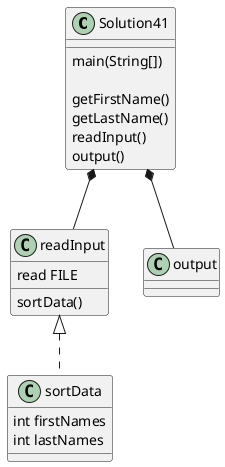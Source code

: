 @startuml
class Solution41 {
    main(String[])

    getFirstName()
    getLastName()
    readInput()
    output()

}
Solution41 *-- readInput
Solution41 *-- output

class readInput{
    read FILE
    sortData()
}

class sortData{
    int firstNames
    int lastNames
}

readInput <|..sortData

class output{

}




@enduml